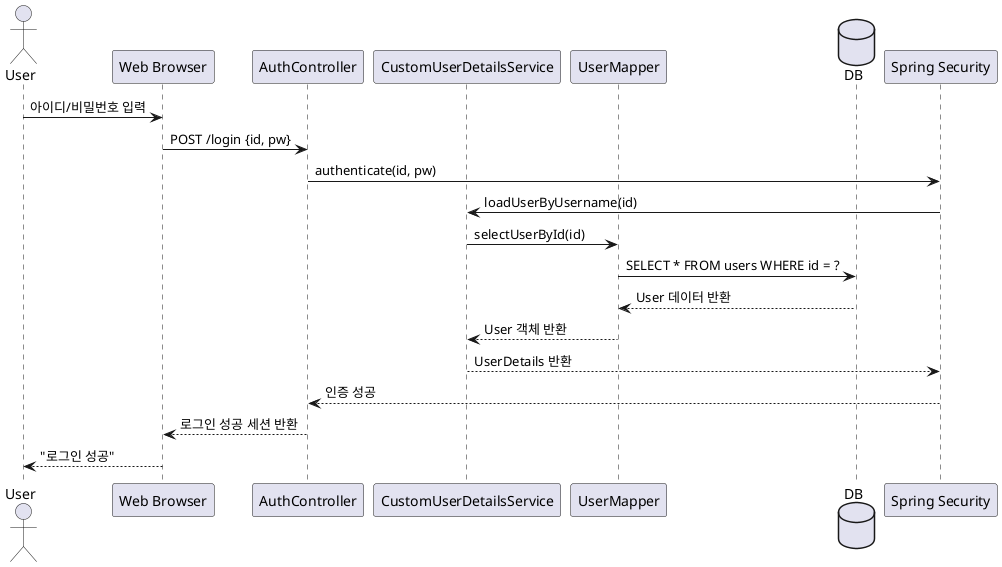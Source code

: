 @startuml
actor User
participant "Web Browser" as Browser
participant "AuthController" as Controller
participant "CustomUserDetailsService" as UserDetailsService
participant "UserMapper" as Mapper
database "DB" as DB
participant "Spring Security" as Security

User -> Browser : 아이디/비밀번호 입력
Browser -> Controller : POST /login {id, pw}
Controller -> Security : authenticate(id, pw)
Security -> UserDetailsService : loadUserByUsername(id)
UserDetailsService -> Mapper : selectUserById(id)
Mapper -> DB : SELECT * FROM users WHERE id = ?
DB --> Mapper : User 데이터 반환
Mapper --> UserDetailsService : User 객체 반환
UserDetailsService --> Security : UserDetails 반환
Security --> Controller : 인증 성공
Controller --> Browser : 로그인 성공 세션 반환
Browser --> User : "로그인 성공"
@enduml
